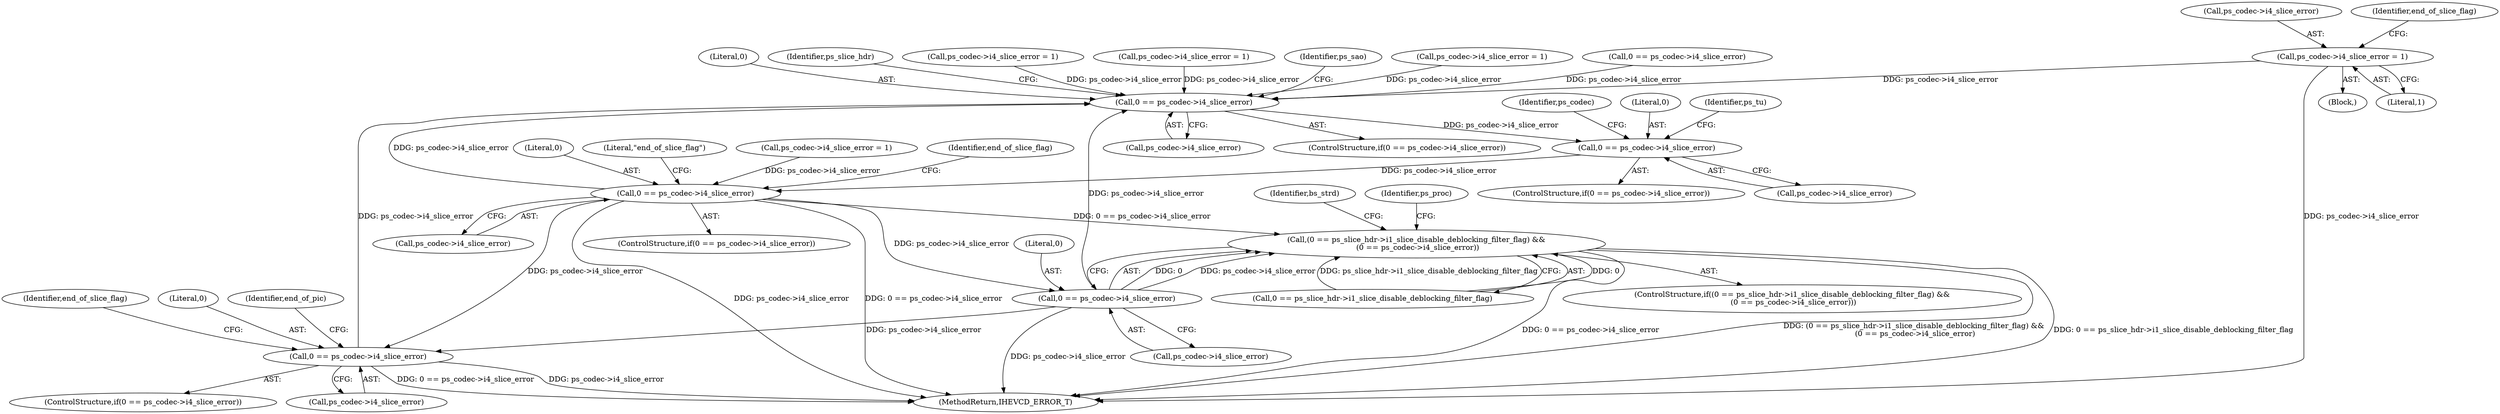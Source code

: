 digraph "0_Android_2b9fb0c2074d370a254b35e2489de2d94943578d@pointer" {
"1001333" [label="(Call,ps_codec->i4_slice_error = 1)"];
"1001667" [label="(Call,0 == ps_codec->i4_slice_error)"];
"1001779" [label="(Call,0 == ps_codec->i4_slice_error)"];
"1001952" [label="(Call,0 == ps_codec->i4_slice_error)"];
"1003454" [label="(Call,(0 == ps_slice_hdr->i1_slice_disable_deblocking_filter_flag) &&\n (0 == ps_codec->i4_slice_error))"];
"1003460" [label="(Call,0 == ps_codec->i4_slice_error)"];
"1004436" [label="(Call,0 == ps_codec->i4_slice_error)"];
"1001604" [label="(Call,ps_codec->i4_slice_error = 1)"];
"1003473" [label="(Identifier,ps_proc)"];
"1001952" [label="(Call,0 == ps_codec->i4_slice_error)"];
"1001950" [label="(Identifier,ps_codec)"];
"1001954" [label="(Call,ps_codec->i4_slice_error)"];
"1003455" [label="(Call,0 == ps_slice_hdr->i1_slice_disable_deblocking_filter_flag)"];
"1001934" [label="(Call,ps_codec->i4_slice_error = 1)"];
"1004437" [label="(Literal,0)"];
"1001014" [label="(Call,ps_codec->i4_slice_error = 1)"];
"1001332" [label="(Block,)"];
"1004436" [label="(Call,0 == ps_codec->i4_slice_error)"];
"1004445" [label="(Identifier,end_of_pic)"];
"1001334" [label="(Call,ps_codec->i4_slice_error)"];
"1001687" [label="(Identifier,ps_sao)"];
"1003460" [label="(Call,0 == ps_codec->i4_slice_error)"];
"1003453" [label="(ControlStructure,if((0 == ps_slice_hdr->i1_slice_disable_deblocking_filter_flag) &&\n (0 == ps_codec->i4_slice_error)))"];
"1001667" [label="(Call,0 == ps_codec->i4_slice_error)"];
"1001333" [label="(Call,ps_codec->i4_slice_error = 1)"];
"1001958" [label="(Identifier,end_of_slice_flag)"];
"1001666" [label="(ControlStructure,if(0 == ps_codec->i4_slice_error))"];
"1001669" [label="(Call,ps_codec->i4_slice_error)"];
"1001653" [label="(Call,ps_codec->i4_slice_error = 1)"];
"1000423" [label="(Call,0 == ps_codec->i4_slice_error)"];
"1001780" [label="(Literal,0)"];
"1001953" [label="(Literal,0)"];
"1001973" [label="(Literal,\"end_of_slice_flag\")"];
"1004442" [label="(Identifier,end_of_slice_flag)"];
"1003462" [label="(Call,ps_codec->i4_slice_error)"];
"1003846" [label="(Identifier,bs_strd)"];
"1004438" [label="(Call,ps_codec->i4_slice_error)"];
"1004845" [label="(MethodReturn,IHEVCD_ERROR_T)"];
"1001668" [label="(Literal,0)"];
"1001676" [label="(Identifier,ps_slice_hdr)"];
"1001779" [label="(Call,0 == ps_codec->i4_slice_error)"];
"1001787" [label="(Identifier,ps_tu)"];
"1004435" [label="(ControlStructure,if(0 == ps_codec->i4_slice_error))"];
"1001337" [label="(Literal,1)"];
"1001778" [label="(ControlStructure,if(0 == ps_codec->i4_slice_error))"];
"1003454" [label="(Call,(0 == ps_slice_hdr->i1_slice_disable_deblocking_filter_flag) &&\n (0 == ps_codec->i4_slice_error))"];
"1001781" [label="(Call,ps_codec->i4_slice_error)"];
"1001339" [label="(Identifier,end_of_slice_flag)"];
"1003461" [label="(Literal,0)"];
"1001951" [label="(ControlStructure,if(0 == ps_codec->i4_slice_error))"];
"1001333" -> "1001332"  [label="AST: "];
"1001333" -> "1001337"  [label="CFG: "];
"1001334" -> "1001333"  [label="AST: "];
"1001337" -> "1001333"  [label="AST: "];
"1001339" -> "1001333"  [label="CFG: "];
"1001333" -> "1004845"  [label="DDG: ps_codec->i4_slice_error"];
"1001333" -> "1001667"  [label="DDG: ps_codec->i4_slice_error"];
"1001667" -> "1001666"  [label="AST: "];
"1001667" -> "1001669"  [label="CFG: "];
"1001668" -> "1001667"  [label="AST: "];
"1001669" -> "1001667"  [label="AST: "];
"1001676" -> "1001667"  [label="CFG: "];
"1001687" -> "1001667"  [label="CFG: "];
"1003460" -> "1001667"  [label="DDG: ps_codec->i4_slice_error"];
"1001604" -> "1001667"  [label="DDG: ps_codec->i4_slice_error"];
"1001653" -> "1001667"  [label="DDG: ps_codec->i4_slice_error"];
"1000423" -> "1001667"  [label="DDG: ps_codec->i4_slice_error"];
"1001952" -> "1001667"  [label="DDG: ps_codec->i4_slice_error"];
"1004436" -> "1001667"  [label="DDG: ps_codec->i4_slice_error"];
"1001014" -> "1001667"  [label="DDG: ps_codec->i4_slice_error"];
"1001667" -> "1001779"  [label="DDG: ps_codec->i4_slice_error"];
"1001779" -> "1001778"  [label="AST: "];
"1001779" -> "1001781"  [label="CFG: "];
"1001780" -> "1001779"  [label="AST: "];
"1001781" -> "1001779"  [label="AST: "];
"1001787" -> "1001779"  [label="CFG: "];
"1001950" -> "1001779"  [label="CFG: "];
"1001779" -> "1001952"  [label="DDG: ps_codec->i4_slice_error"];
"1001952" -> "1001951"  [label="AST: "];
"1001952" -> "1001954"  [label="CFG: "];
"1001953" -> "1001952"  [label="AST: "];
"1001954" -> "1001952"  [label="AST: "];
"1001958" -> "1001952"  [label="CFG: "];
"1001973" -> "1001952"  [label="CFG: "];
"1001952" -> "1004845"  [label="DDG: ps_codec->i4_slice_error"];
"1001952" -> "1004845"  [label="DDG: 0 == ps_codec->i4_slice_error"];
"1001934" -> "1001952"  [label="DDG: ps_codec->i4_slice_error"];
"1001952" -> "1003454"  [label="DDG: 0 == ps_codec->i4_slice_error"];
"1001952" -> "1003460"  [label="DDG: ps_codec->i4_slice_error"];
"1001952" -> "1004436"  [label="DDG: ps_codec->i4_slice_error"];
"1003454" -> "1003453"  [label="AST: "];
"1003454" -> "1003455"  [label="CFG: "];
"1003454" -> "1003460"  [label="CFG: "];
"1003455" -> "1003454"  [label="AST: "];
"1003460" -> "1003454"  [label="AST: "];
"1003473" -> "1003454"  [label="CFG: "];
"1003846" -> "1003454"  [label="CFG: "];
"1003454" -> "1004845"  [label="DDG: 0 == ps_codec->i4_slice_error"];
"1003454" -> "1004845"  [label="DDG: (0 == ps_slice_hdr->i1_slice_disable_deblocking_filter_flag) &&\n (0 == ps_codec->i4_slice_error)"];
"1003454" -> "1004845"  [label="DDG: 0 == ps_slice_hdr->i1_slice_disable_deblocking_filter_flag"];
"1003455" -> "1003454"  [label="DDG: 0"];
"1003455" -> "1003454"  [label="DDG: ps_slice_hdr->i1_slice_disable_deblocking_filter_flag"];
"1003460" -> "1003454"  [label="DDG: 0"];
"1003460" -> "1003454"  [label="DDG: ps_codec->i4_slice_error"];
"1003460" -> "1003462"  [label="CFG: "];
"1003461" -> "1003460"  [label="AST: "];
"1003462" -> "1003460"  [label="AST: "];
"1003460" -> "1004845"  [label="DDG: ps_codec->i4_slice_error"];
"1003460" -> "1004436"  [label="DDG: ps_codec->i4_slice_error"];
"1004436" -> "1004435"  [label="AST: "];
"1004436" -> "1004438"  [label="CFG: "];
"1004437" -> "1004436"  [label="AST: "];
"1004438" -> "1004436"  [label="AST: "];
"1004442" -> "1004436"  [label="CFG: "];
"1004445" -> "1004436"  [label="CFG: "];
"1004436" -> "1004845"  [label="DDG: ps_codec->i4_slice_error"];
"1004436" -> "1004845"  [label="DDG: 0 == ps_codec->i4_slice_error"];
}
